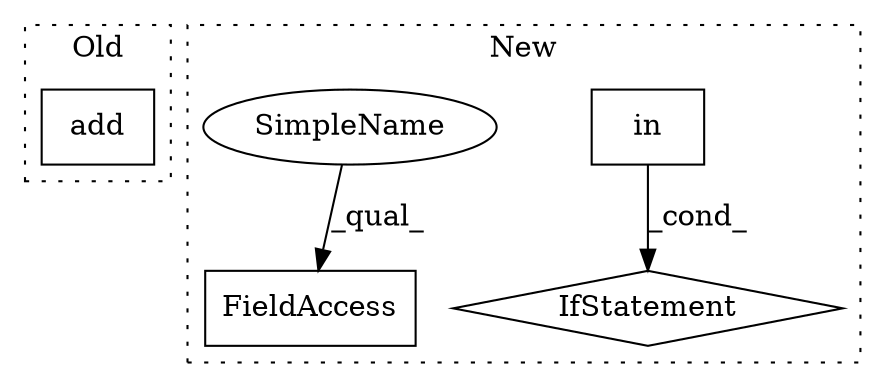 digraph G {
subgraph cluster0 {
1 [label="add" a="32" s="2083,2106" l="4,1" shape="box"];
label = "Old";
style="dotted";
}
subgraph cluster1 {
2 [label="in" a="105" s="2041" l="27" shape="box"];
3 [label="IfStatement" a="25" s="2031,2068" l="10,2" shape="diamond"];
4 [label="FieldAccess" a="22" s="2169" l="8" shape="box"];
5 [label="SimpleName" a="42" s="2169" l="2" shape="ellipse"];
label = "New";
style="dotted";
}
2 -> 3 [label="_cond_"];
5 -> 4 [label="_qual_"];
}